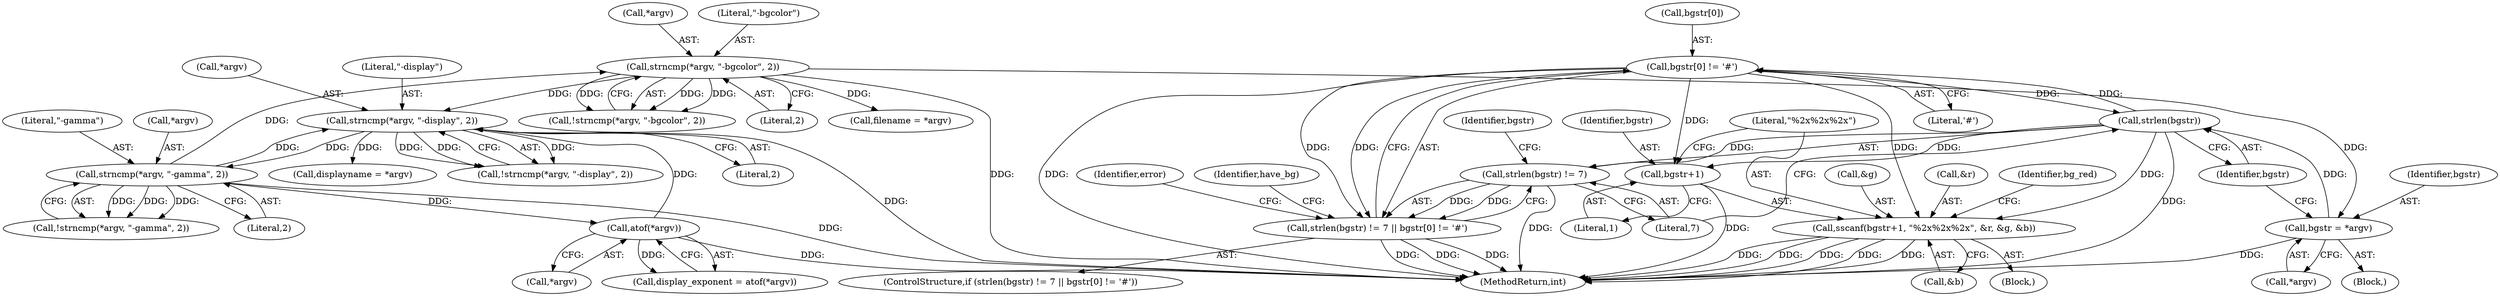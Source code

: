 digraph "0_Android_9d4853418ab2f754c2b63e091c29c5529b8b86ca_7@array" {
"1000270" [label="(Call,bgstr[0] != '#')"];
"1000267" [label="(Call,strlen(bgstr))"];
"1000260" [label="(Call,bgstr = *argv)"];
"1000245" [label="(Call,strncmp(*argv, \"-bgcolor\", 2))"];
"1000216" [label="(Call,strncmp(*argv, \"-gamma\", 2))"];
"1000195" [label="(Call,strncmp(*argv, \"-display\", 2))"];
"1000233" [label="(Call,atof(*argv))"];
"1000270" [label="(Call,bgstr[0] != '#')"];
"1000266" [label="(Call,strlen(bgstr) != 7)"];
"1000265" [label="(Call,strlen(bgstr) != 7 || bgstr[0] != '#')"];
"1000430" [label="(Call,sscanf(bgstr+1, \"%2x%2x%2x\", &r, &g, &b))"];
"1000431" [label="(Call,bgstr+1)"];
"1000209" [label="(Call,displayname = *argv)"];
"1000267" [label="(Call,strlen(bgstr))"];
"1000194" [label="(Call,!strncmp(*argv, \"-display\", 2))"];
"1000265" [label="(Call,strlen(bgstr) != 7 || bgstr[0] != '#')"];
"1000279" [label="(Identifier,have_bg)"];
"1000220" [label="(Literal,2)"];
"1000435" [label="(Call,&r)"];
"1000195" [label="(Call,strncmp(*argv, \"-display\", 2))"];
"1000264" [label="(ControlStructure,if (strlen(bgstr) != 7 || bgstr[0] != '#'))"];
"1000433" [label="(Literal,1)"];
"1000552" [label="(MethodReturn,int)"];
"1000439" [label="(Call,&b)"];
"1000198" [label="(Literal,\"-display\")"];
"1000261" [label="(Identifier,bgstr)"];
"1000269" [label="(Literal,7)"];
"1000266" [label="(Call,strlen(bgstr) != 7)"];
"1000219" [label="(Literal,\"-gamma\")"];
"1000217" [label="(Call,*argv)"];
"1000234" [label="(Call,*argv)"];
"1000272" [label="(Identifier,bgstr)"];
"1000442" [label="(Identifier,bg_red)"];
"1000248" [label="(Literal,\"-bgcolor\")"];
"1000259" [label="(Block,)"];
"1000244" [label="(Call,!strncmp(*argv, \"-bgcolor\", 2))"];
"1000249" [label="(Literal,2)"];
"1000431" [label="(Call,bgstr+1)"];
"1000233" [label="(Call,atof(*argv))"];
"1000290" [label="(Call,filename = *argv)"];
"1000432" [label="(Identifier,bgstr)"];
"1000231" [label="(Call,display_exponent = atof(*argv))"];
"1000260" [label="(Call,bgstr = *argv)"];
"1000245" [label="(Call,strncmp(*argv, \"-bgcolor\", 2))"];
"1000215" [label="(Call,!strncmp(*argv, \"-gamma\", 2))"];
"1000437" [label="(Call,&g)"];
"1000196" [label="(Call,*argv)"];
"1000271" [label="(Call,bgstr[0])"];
"1000430" [label="(Call,sscanf(bgstr+1, \"%2x%2x%2x\", &r, &g, &b))"];
"1000268" [label="(Identifier,bgstr)"];
"1000434" [label="(Literal,\"%2x%2x%2x\")"];
"1000216" [label="(Call,strncmp(*argv, \"-gamma\", 2))"];
"1000426" [label="(Block,)"];
"1000246" [label="(Call,*argv)"];
"1000270" [label="(Call,bgstr[0] != '#')"];
"1000199" [label="(Literal,2)"];
"1000276" [label="(Identifier,error)"];
"1000274" [label="(Literal,'#')"];
"1000262" [label="(Call,*argv)"];
"1000270" -> "1000265"  [label="AST: "];
"1000270" -> "1000274"  [label="CFG: "];
"1000271" -> "1000270"  [label="AST: "];
"1000274" -> "1000270"  [label="AST: "];
"1000265" -> "1000270"  [label="CFG: "];
"1000270" -> "1000552"  [label="DDG: "];
"1000270" -> "1000267"  [label="DDG: "];
"1000270" -> "1000265"  [label="DDG: "];
"1000270" -> "1000265"  [label="DDG: "];
"1000267" -> "1000270"  [label="DDG: "];
"1000270" -> "1000430"  [label="DDG: "];
"1000270" -> "1000431"  [label="DDG: "];
"1000267" -> "1000266"  [label="AST: "];
"1000267" -> "1000268"  [label="CFG: "];
"1000268" -> "1000267"  [label="AST: "];
"1000269" -> "1000267"  [label="CFG: "];
"1000267" -> "1000552"  [label="DDG: "];
"1000267" -> "1000266"  [label="DDG: "];
"1000260" -> "1000267"  [label="DDG: "];
"1000267" -> "1000430"  [label="DDG: "];
"1000267" -> "1000431"  [label="DDG: "];
"1000260" -> "1000259"  [label="AST: "];
"1000260" -> "1000262"  [label="CFG: "];
"1000261" -> "1000260"  [label="AST: "];
"1000262" -> "1000260"  [label="AST: "];
"1000268" -> "1000260"  [label="CFG: "];
"1000260" -> "1000552"  [label="DDG: "];
"1000245" -> "1000260"  [label="DDG: "];
"1000245" -> "1000244"  [label="AST: "];
"1000245" -> "1000249"  [label="CFG: "];
"1000246" -> "1000245"  [label="AST: "];
"1000248" -> "1000245"  [label="AST: "];
"1000249" -> "1000245"  [label="AST: "];
"1000244" -> "1000245"  [label="CFG: "];
"1000245" -> "1000552"  [label="DDG: "];
"1000245" -> "1000195"  [label="DDG: "];
"1000245" -> "1000244"  [label="DDG: "];
"1000245" -> "1000244"  [label="DDG: "];
"1000245" -> "1000244"  [label="DDG: "];
"1000216" -> "1000245"  [label="DDG: "];
"1000245" -> "1000290"  [label="DDG: "];
"1000216" -> "1000215"  [label="AST: "];
"1000216" -> "1000220"  [label="CFG: "];
"1000217" -> "1000216"  [label="AST: "];
"1000219" -> "1000216"  [label="AST: "];
"1000220" -> "1000216"  [label="AST: "];
"1000215" -> "1000216"  [label="CFG: "];
"1000216" -> "1000552"  [label="DDG: "];
"1000216" -> "1000195"  [label="DDG: "];
"1000216" -> "1000215"  [label="DDG: "];
"1000216" -> "1000215"  [label="DDG: "];
"1000216" -> "1000215"  [label="DDG: "];
"1000195" -> "1000216"  [label="DDG: "];
"1000216" -> "1000233"  [label="DDG: "];
"1000195" -> "1000194"  [label="AST: "];
"1000195" -> "1000199"  [label="CFG: "];
"1000196" -> "1000195"  [label="AST: "];
"1000198" -> "1000195"  [label="AST: "];
"1000199" -> "1000195"  [label="AST: "];
"1000194" -> "1000195"  [label="CFG: "];
"1000195" -> "1000552"  [label="DDG: "];
"1000195" -> "1000194"  [label="DDG: "];
"1000195" -> "1000194"  [label="DDG: "];
"1000195" -> "1000194"  [label="DDG: "];
"1000233" -> "1000195"  [label="DDG: "];
"1000195" -> "1000209"  [label="DDG: "];
"1000233" -> "1000231"  [label="AST: "];
"1000233" -> "1000234"  [label="CFG: "];
"1000234" -> "1000233"  [label="AST: "];
"1000231" -> "1000233"  [label="CFG: "];
"1000233" -> "1000552"  [label="DDG: "];
"1000233" -> "1000231"  [label="DDG: "];
"1000266" -> "1000265"  [label="AST: "];
"1000266" -> "1000269"  [label="CFG: "];
"1000269" -> "1000266"  [label="AST: "];
"1000272" -> "1000266"  [label="CFG: "];
"1000265" -> "1000266"  [label="CFG: "];
"1000266" -> "1000552"  [label="DDG: "];
"1000266" -> "1000265"  [label="DDG: "];
"1000266" -> "1000265"  [label="DDG: "];
"1000265" -> "1000264"  [label="AST: "];
"1000276" -> "1000265"  [label="CFG: "];
"1000279" -> "1000265"  [label="CFG: "];
"1000265" -> "1000552"  [label="DDG: "];
"1000265" -> "1000552"  [label="DDG: "];
"1000265" -> "1000552"  [label="DDG: "];
"1000430" -> "1000426"  [label="AST: "];
"1000430" -> "1000439"  [label="CFG: "];
"1000431" -> "1000430"  [label="AST: "];
"1000434" -> "1000430"  [label="AST: "];
"1000435" -> "1000430"  [label="AST: "];
"1000437" -> "1000430"  [label="AST: "];
"1000439" -> "1000430"  [label="AST: "];
"1000442" -> "1000430"  [label="CFG: "];
"1000430" -> "1000552"  [label="DDG: "];
"1000430" -> "1000552"  [label="DDG: "];
"1000430" -> "1000552"  [label="DDG: "];
"1000430" -> "1000552"  [label="DDG: "];
"1000430" -> "1000552"  [label="DDG: "];
"1000431" -> "1000433"  [label="CFG: "];
"1000432" -> "1000431"  [label="AST: "];
"1000433" -> "1000431"  [label="AST: "];
"1000434" -> "1000431"  [label="CFG: "];
"1000431" -> "1000552"  [label="DDG: "];
}
